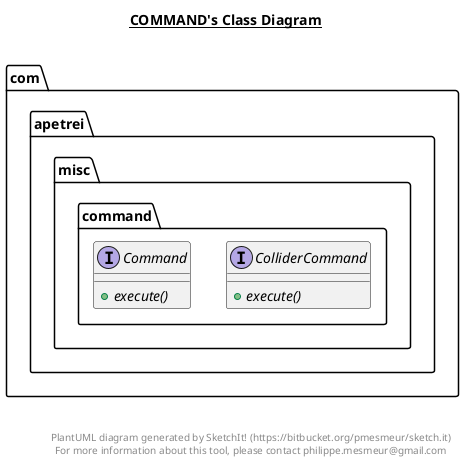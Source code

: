 @startuml

title __COMMAND's Class Diagram__\n

  namespace com.apetrei.misc {
    namespace command {
      interface com.apetrei.misc.command.ColliderCommand {
          {abstract} + execute()
      }
    }
  }
  

  namespace com.apetrei.misc {
    namespace command {
      interface com.apetrei.misc.command.Command {
          {abstract} + execute()
      }
    }
  }
  



right footer


PlantUML diagram generated by SketchIt! (https://bitbucket.org/pmesmeur/sketch.it)
For more information about this tool, please contact philippe.mesmeur@gmail.com
endfooter

@enduml
